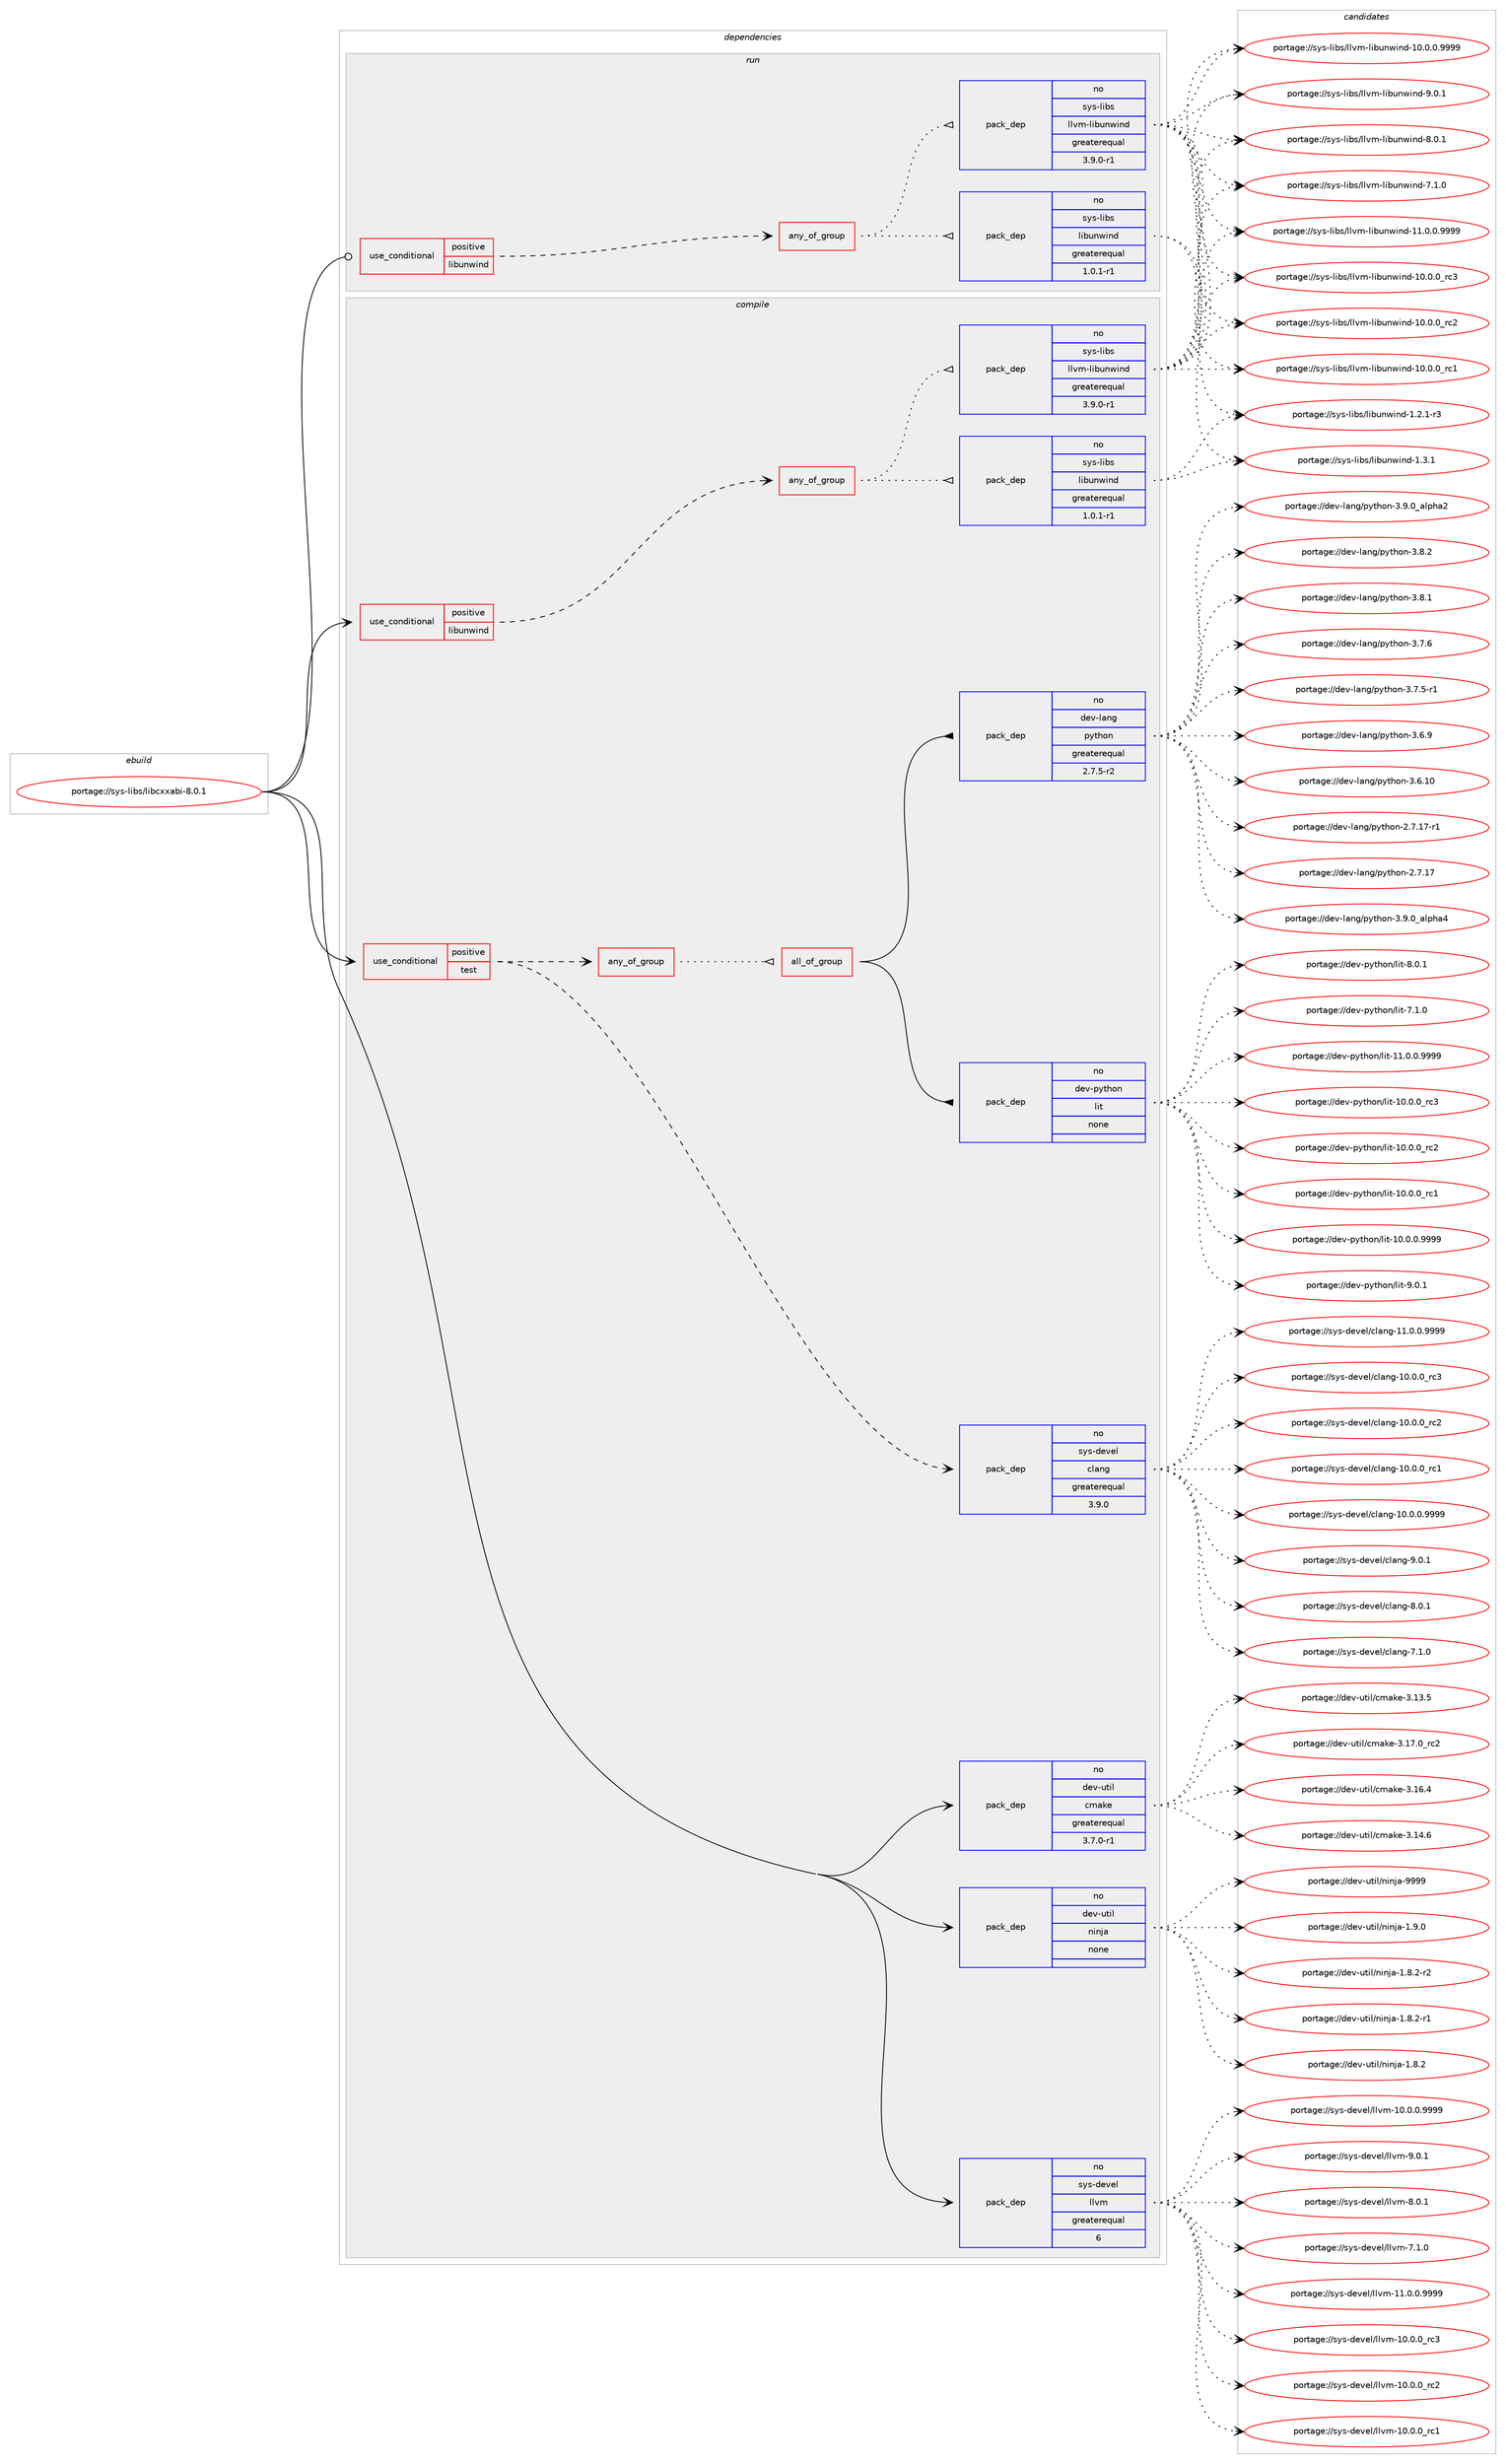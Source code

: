 digraph prolog {

# *************
# Graph options
# *************

newrank=true;
concentrate=true;
compound=true;
graph [rankdir=LR,fontname=Helvetica,fontsize=10,ranksep=1.5];#, ranksep=2.5, nodesep=0.2];
edge  [arrowhead=vee];
node  [fontname=Helvetica,fontsize=10];

# **********
# The ebuild
# **********

subgraph cluster_leftcol {
color=gray;
rank=same;
label=<<i>ebuild</i>>;
id [label="portage://sys-libs/libcxxabi-8.0.1", color=red, width=4, href="../sys-libs/libcxxabi-8.0.1.svg"];
}

# ****************
# The dependencies
# ****************

subgraph cluster_midcol {
color=gray;
label=<<i>dependencies</i>>;
subgraph cluster_compile {
fillcolor="#eeeeee";
style=filled;
label=<<i>compile</i>>;
subgraph cond4541 {
dependency26546 [label=<<TABLE BORDER="0" CELLBORDER="1" CELLSPACING="0" CELLPADDING="4"><TR><TD ROWSPAN="3" CELLPADDING="10">use_conditional</TD></TR><TR><TD>positive</TD></TR><TR><TD>libunwind</TD></TR></TABLE>>, shape=none, color=red];
subgraph any669 {
dependency26547 [label=<<TABLE BORDER="0" CELLBORDER="1" CELLSPACING="0" CELLPADDING="4"><TR><TD CELLPADDING="10">any_of_group</TD></TR></TABLE>>, shape=none, color=red];subgraph pack21317 {
dependency26548 [label=<<TABLE BORDER="0" CELLBORDER="1" CELLSPACING="0" CELLPADDING="4" WIDTH="220"><TR><TD ROWSPAN="6" CELLPADDING="30">pack_dep</TD></TR><TR><TD WIDTH="110">no</TD></TR><TR><TD>sys-libs</TD></TR><TR><TD>libunwind</TD></TR><TR><TD>greaterequal</TD></TR><TR><TD>1.0.1-r1</TD></TR></TABLE>>, shape=none, color=blue];
}
dependency26547:e -> dependency26548:w [weight=20,style="dotted",arrowhead="oinv"];
subgraph pack21318 {
dependency26549 [label=<<TABLE BORDER="0" CELLBORDER="1" CELLSPACING="0" CELLPADDING="4" WIDTH="220"><TR><TD ROWSPAN="6" CELLPADDING="30">pack_dep</TD></TR><TR><TD WIDTH="110">no</TD></TR><TR><TD>sys-libs</TD></TR><TR><TD>llvm-libunwind</TD></TR><TR><TD>greaterequal</TD></TR><TR><TD>3.9.0-r1</TD></TR></TABLE>>, shape=none, color=blue];
}
dependency26547:e -> dependency26549:w [weight=20,style="dotted",arrowhead="oinv"];
}
dependency26546:e -> dependency26547:w [weight=20,style="dashed",arrowhead="vee"];
}
id:e -> dependency26546:w [weight=20,style="solid",arrowhead="vee"];
subgraph cond4542 {
dependency26550 [label=<<TABLE BORDER="0" CELLBORDER="1" CELLSPACING="0" CELLPADDING="4"><TR><TD ROWSPAN="3" CELLPADDING="10">use_conditional</TD></TR><TR><TD>positive</TD></TR><TR><TD>test</TD></TR></TABLE>>, shape=none, color=red];
subgraph pack21319 {
dependency26551 [label=<<TABLE BORDER="0" CELLBORDER="1" CELLSPACING="0" CELLPADDING="4" WIDTH="220"><TR><TD ROWSPAN="6" CELLPADDING="30">pack_dep</TD></TR><TR><TD WIDTH="110">no</TD></TR><TR><TD>sys-devel</TD></TR><TR><TD>clang</TD></TR><TR><TD>greaterequal</TD></TR><TR><TD>3.9.0</TD></TR></TABLE>>, shape=none, color=blue];
}
dependency26550:e -> dependency26551:w [weight=20,style="dashed",arrowhead="vee"];
subgraph any670 {
dependency26552 [label=<<TABLE BORDER="0" CELLBORDER="1" CELLSPACING="0" CELLPADDING="4"><TR><TD CELLPADDING="10">any_of_group</TD></TR></TABLE>>, shape=none, color=red];subgraph all22 {
dependency26553 [label=<<TABLE BORDER="0" CELLBORDER="1" CELLSPACING="0" CELLPADDING="4"><TR><TD CELLPADDING="10">all_of_group</TD></TR></TABLE>>, shape=none, color=red];subgraph pack21320 {
dependency26554 [label=<<TABLE BORDER="0" CELLBORDER="1" CELLSPACING="0" CELLPADDING="4" WIDTH="220"><TR><TD ROWSPAN="6" CELLPADDING="30">pack_dep</TD></TR><TR><TD WIDTH="110">no</TD></TR><TR><TD>dev-lang</TD></TR><TR><TD>python</TD></TR><TR><TD>greaterequal</TD></TR><TR><TD>2.7.5-r2</TD></TR></TABLE>>, shape=none, color=blue];
}
dependency26553:e -> dependency26554:w [weight=20,style="solid",arrowhead="inv"];
subgraph pack21321 {
dependency26555 [label=<<TABLE BORDER="0" CELLBORDER="1" CELLSPACING="0" CELLPADDING="4" WIDTH="220"><TR><TD ROWSPAN="6" CELLPADDING="30">pack_dep</TD></TR><TR><TD WIDTH="110">no</TD></TR><TR><TD>dev-python</TD></TR><TR><TD>lit</TD></TR><TR><TD>none</TD></TR><TR><TD></TD></TR></TABLE>>, shape=none, color=blue];
}
dependency26553:e -> dependency26555:w [weight=20,style="solid",arrowhead="inv"];
}
dependency26552:e -> dependency26553:w [weight=20,style="dotted",arrowhead="oinv"];
}
dependency26550:e -> dependency26552:w [weight=20,style="dashed",arrowhead="vee"];
}
id:e -> dependency26550:w [weight=20,style="solid",arrowhead="vee"];
subgraph pack21322 {
dependency26556 [label=<<TABLE BORDER="0" CELLBORDER="1" CELLSPACING="0" CELLPADDING="4" WIDTH="220"><TR><TD ROWSPAN="6" CELLPADDING="30">pack_dep</TD></TR><TR><TD WIDTH="110">no</TD></TR><TR><TD>dev-util</TD></TR><TR><TD>cmake</TD></TR><TR><TD>greaterequal</TD></TR><TR><TD>3.7.0-r1</TD></TR></TABLE>>, shape=none, color=blue];
}
id:e -> dependency26556:w [weight=20,style="solid",arrowhead="vee"];
subgraph pack21323 {
dependency26557 [label=<<TABLE BORDER="0" CELLBORDER="1" CELLSPACING="0" CELLPADDING="4" WIDTH="220"><TR><TD ROWSPAN="6" CELLPADDING="30">pack_dep</TD></TR><TR><TD WIDTH="110">no</TD></TR><TR><TD>dev-util</TD></TR><TR><TD>ninja</TD></TR><TR><TD>none</TD></TR><TR><TD></TD></TR></TABLE>>, shape=none, color=blue];
}
id:e -> dependency26557:w [weight=20,style="solid",arrowhead="vee"];
subgraph pack21324 {
dependency26558 [label=<<TABLE BORDER="0" CELLBORDER="1" CELLSPACING="0" CELLPADDING="4" WIDTH="220"><TR><TD ROWSPAN="6" CELLPADDING="30">pack_dep</TD></TR><TR><TD WIDTH="110">no</TD></TR><TR><TD>sys-devel</TD></TR><TR><TD>llvm</TD></TR><TR><TD>greaterequal</TD></TR><TR><TD>6</TD></TR></TABLE>>, shape=none, color=blue];
}
id:e -> dependency26558:w [weight=20,style="solid",arrowhead="vee"];
}
subgraph cluster_compileandrun {
fillcolor="#eeeeee";
style=filled;
label=<<i>compile and run</i>>;
}
subgraph cluster_run {
fillcolor="#eeeeee";
style=filled;
label=<<i>run</i>>;
subgraph cond4543 {
dependency26559 [label=<<TABLE BORDER="0" CELLBORDER="1" CELLSPACING="0" CELLPADDING="4"><TR><TD ROWSPAN="3" CELLPADDING="10">use_conditional</TD></TR><TR><TD>positive</TD></TR><TR><TD>libunwind</TD></TR></TABLE>>, shape=none, color=red];
subgraph any671 {
dependency26560 [label=<<TABLE BORDER="0" CELLBORDER="1" CELLSPACING="0" CELLPADDING="4"><TR><TD CELLPADDING="10">any_of_group</TD></TR></TABLE>>, shape=none, color=red];subgraph pack21325 {
dependency26561 [label=<<TABLE BORDER="0" CELLBORDER="1" CELLSPACING="0" CELLPADDING="4" WIDTH="220"><TR><TD ROWSPAN="6" CELLPADDING="30">pack_dep</TD></TR><TR><TD WIDTH="110">no</TD></TR><TR><TD>sys-libs</TD></TR><TR><TD>libunwind</TD></TR><TR><TD>greaterequal</TD></TR><TR><TD>1.0.1-r1</TD></TR></TABLE>>, shape=none, color=blue];
}
dependency26560:e -> dependency26561:w [weight=20,style="dotted",arrowhead="oinv"];
subgraph pack21326 {
dependency26562 [label=<<TABLE BORDER="0" CELLBORDER="1" CELLSPACING="0" CELLPADDING="4" WIDTH="220"><TR><TD ROWSPAN="6" CELLPADDING="30">pack_dep</TD></TR><TR><TD WIDTH="110">no</TD></TR><TR><TD>sys-libs</TD></TR><TR><TD>llvm-libunwind</TD></TR><TR><TD>greaterequal</TD></TR><TR><TD>3.9.0-r1</TD></TR></TABLE>>, shape=none, color=blue];
}
dependency26560:e -> dependency26562:w [weight=20,style="dotted",arrowhead="oinv"];
}
dependency26559:e -> dependency26560:w [weight=20,style="dashed",arrowhead="vee"];
}
id:e -> dependency26559:w [weight=20,style="solid",arrowhead="odot"];
}
}

# **************
# The candidates
# **************

subgraph cluster_choices {
rank=same;
color=gray;
label=<<i>candidates</i>>;

subgraph choice21317 {
color=black;
nodesep=1;
choice11512111545108105981154710810598117110119105110100454946514649 [label="portage://sys-libs/libunwind-1.3.1", color=red, width=4,href="../sys-libs/libunwind-1.3.1.svg"];
choice115121115451081059811547108105981171101191051101004549465046494511451 [label="portage://sys-libs/libunwind-1.2.1-r3", color=red, width=4,href="../sys-libs/libunwind-1.2.1-r3.svg"];
dependency26548:e -> choice11512111545108105981154710810598117110119105110100454946514649:w [style=dotted,weight="100"];
dependency26548:e -> choice115121115451081059811547108105981171101191051101004549465046494511451:w [style=dotted,weight="100"];
}
subgraph choice21318 {
color=black;
nodesep=1;
choice1151211154510810598115471081081181094510810598117110119105110100455746484649 [label="portage://sys-libs/llvm-libunwind-9.0.1", color=red, width=4,href="../sys-libs/llvm-libunwind-9.0.1.svg"];
choice1151211154510810598115471081081181094510810598117110119105110100455646484649 [label="portage://sys-libs/llvm-libunwind-8.0.1", color=red, width=4,href="../sys-libs/llvm-libunwind-8.0.1.svg"];
choice1151211154510810598115471081081181094510810598117110119105110100455546494648 [label="portage://sys-libs/llvm-libunwind-7.1.0", color=red, width=4,href="../sys-libs/llvm-libunwind-7.1.0.svg"];
choice1151211154510810598115471081081181094510810598117110119105110100454949464846484657575757 [label="portage://sys-libs/llvm-libunwind-11.0.0.9999", color=red, width=4,href="../sys-libs/llvm-libunwind-11.0.0.9999.svg"];
choice115121115451081059811547108108118109451081059811711011910511010045494846484648951149951 [label="portage://sys-libs/llvm-libunwind-10.0.0_rc3", color=red, width=4,href="../sys-libs/llvm-libunwind-10.0.0_rc3.svg"];
choice115121115451081059811547108108118109451081059811711011910511010045494846484648951149950 [label="portage://sys-libs/llvm-libunwind-10.0.0_rc2", color=red, width=4,href="../sys-libs/llvm-libunwind-10.0.0_rc2.svg"];
choice115121115451081059811547108108118109451081059811711011910511010045494846484648951149949 [label="portage://sys-libs/llvm-libunwind-10.0.0_rc1", color=red, width=4,href="../sys-libs/llvm-libunwind-10.0.0_rc1.svg"];
choice1151211154510810598115471081081181094510810598117110119105110100454948464846484657575757 [label="portage://sys-libs/llvm-libunwind-10.0.0.9999", color=red, width=4,href="../sys-libs/llvm-libunwind-10.0.0.9999.svg"];
dependency26549:e -> choice1151211154510810598115471081081181094510810598117110119105110100455746484649:w [style=dotted,weight="100"];
dependency26549:e -> choice1151211154510810598115471081081181094510810598117110119105110100455646484649:w [style=dotted,weight="100"];
dependency26549:e -> choice1151211154510810598115471081081181094510810598117110119105110100455546494648:w [style=dotted,weight="100"];
dependency26549:e -> choice1151211154510810598115471081081181094510810598117110119105110100454949464846484657575757:w [style=dotted,weight="100"];
dependency26549:e -> choice115121115451081059811547108108118109451081059811711011910511010045494846484648951149951:w [style=dotted,weight="100"];
dependency26549:e -> choice115121115451081059811547108108118109451081059811711011910511010045494846484648951149950:w [style=dotted,weight="100"];
dependency26549:e -> choice115121115451081059811547108108118109451081059811711011910511010045494846484648951149949:w [style=dotted,weight="100"];
dependency26549:e -> choice1151211154510810598115471081081181094510810598117110119105110100454948464846484657575757:w [style=dotted,weight="100"];
}
subgraph choice21319 {
color=black;
nodesep=1;
choice11512111545100101118101108479910897110103455746484649 [label="portage://sys-devel/clang-9.0.1", color=red, width=4,href="../sys-devel/clang-9.0.1.svg"];
choice11512111545100101118101108479910897110103455646484649 [label="portage://sys-devel/clang-8.0.1", color=red, width=4,href="../sys-devel/clang-8.0.1.svg"];
choice11512111545100101118101108479910897110103455546494648 [label="portage://sys-devel/clang-7.1.0", color=red, width=4,href="../sys-devel/clang-7.1.0.svg"];
choice11512111545100101118101108479910897110103454949464846484657575757 [label="portage://sys-devel/clang-11.0.0.9999", color=red, width=4,href="../sys-devel/clang-11.0.0.9999.svg"];
choice1151211154510010111810110847991089711010345494846484648951149951 [label="portage://sys-devel/clang-10.0.0_rc3", color=red, width=4,href="../sys-devel/clang-10.0.0_rc3.svg"];
choice1151211154510010111810110847991089711010345494846484648951149950 [label="portage://sys-devel/clang-10.0.0_rc2", color=red, width=4,href="../sys-devel/clang-10.0.0_rc2.svg"];
choice1151211154510010111810110847991089711010345494846484648951149949 [label="portage://sys-devel/clang-10.0.0_rc1", color=red, width=4,href="../sys-devel/clang-10.0.0_rc1.svg"];
choice11512111545100101118101108479910897110103454948464846484657575757 [label="portage://sys-devel/clang-10.0.0.9999", color=red, width=4,href="../sys-devel/clang-10.0.0.9999.svg"];
dependency26551:e -> choice11512111545100101118101108479910897110103455746484649:w [style=dotted,weight="100"];
dependency26551:e -> choice11512111545100101118101108479910897110103455646484649:w [style=dotted,weight="100"];
dependency26551:e -> choice11512111545100101118101108479910897110103455546494648:w [style=dotted,weight="100"];
dependency26551:e -> choice11512111545100101118101108479910897110103454949464846484657575757:w [style=dotted,weight="100"];
dependency26551:e -> choice1151211154510010111810110847991089711010345494846484648951149951:w [style=dotted,weight="100"];
dependency26551:e -> choice1151211154510010111810110847991089711010345494846484648951149950:w [style=dotted,weight="100"];
dependency26551:e -> choice1151211154510010111810110847991089711010345494846484648951149949:w [style=dotted,weight="100"];
dependency26551:e -> choice11512111545100101118101108479910897110103454948464846484657575757:w [style=dotted,weight="100"];
}
subgraph choice21320 {
color=black;
nodesep=1;
choice10010111845108971101034711212111610411111045514657464895971081121049752 [label="portage://dev-lang/python-3.9.0_alpha4", color=red, width=4,href="../dev-lang/python-3.9.0_alpha4.svg"];
choice10010111845108971101034711212111610411111045514657464895971081121049750 [label="portage://dev-lang/python-3.9.0_alpha2", color=red, width=4,href="../dev-lang/python-3.9.0_alpha2.svg"];
choice100101118451089711010347112121116104111110455146564650 [label="portage://dev-lang/python-3.8.2", color=red, width=4,href="../dev-lang/python-3.8.2.svg"];
choice100101118451089711010347112121116104111110455146564649 [label="portage://dev-lang/python-3.8.1", color=red, width=4,href="../dev-lang/python-3.8.1.svg"];
choice100101118451089711010347112121116104111110455146554654 [label="portage://dev-lang/python-3.7.6", color=red, width=4,href="../dev-lang/python-3.7.6.svg"];
choice1001011184510897110103471121211161041111104551465546534511449 [label="portage://dev-lang/python-3.7.5-r1", color=red, width=4,href="../dev-lang/python-3.7.5-r1.svg"];
choice100101118451089711010347112121116104111110455146544657 [label="portage://dev-lang/python-3.6.9", color=red, width=4,href="../dev-lang/python-3.6.9.svg"];
choice10010111845108971101034711212111610411111045514654464948 [label="portage://dev-lang/python-3.6.10", color=red, width=4,href="../dev-lang/python-3.6.10.svg"];
choice100101118451089711010347112121116104111110455046554649554511449 [label="portage://dev-lang/python-2.7.17-r1", color=red, width=4,href="../dev-lang/python-2.7.17-r1.svg"];
choice10010111845108971101034711212111610411111045504655464955 [label="portage://dev-lang/python-2.7.17", color=red, width=4,href="../dev-lang/python-2.7.17.svg"];
dependency26554:e -> choice10010111845108971101034711212111610411111045514657464895971081121049752:w [style=dotted,weight="100"];
dependency26554:e -> choice10010111845108971101034711212111610411111045514657464895971081121049750:w [style=dotted,weight="100"];
dependency26554:e -> choice100101118451089711010347112121116104111110455146564650:w [style=dotted,weight="100"];
dependency26554:e -> choice100101118451089711010347112121116104111110455146564649:w [style=dotted,weight="100"];
dependency26554:e -> choice100101118451089711010347112121116104111110455146554654:w [style=dotted,weight="100"];
dependency26554:e -> choice1001011184510897110103471121211161041111104551465546534511449:w [style=dotted,weight="100"];
dependency26554:e -> choice100101118451089711010347112121116104111110455146544657:w [style=dotted,weight="100"];
dependency26554:e -> choice10010111845108971101034711212111610411111045514654464948:w [style=dotted,weight="100"];
dependency26554:e -> choice100101118451089711010347112121116104111110455046554649554511449:w [style=dotted,weight="100"];
dependency26554:e -> choice10010111845108971101034711212111610411111045504655464955:w [style=dotted,weight="100"];
}
subgraph choice21321 {
color=black;
nodesep=1;
choice1001011184511212111610411111047108105116455746484649 [label="portage://dev-python/lit-9.0.1", color=red, width=4,href="../dev-python/lit-9.0.1.svg"];
choice1001011184511212111610411111047108105116455646484649 [label="portage://dev-python/lit-8.0.1", color=red, width=4,href="../dev-python/lit-8.0.1.svg"];
choice1001011184511212111610411111047108105116455546494648 [label="portage://dev-python/lit-7.1.0", color=red, width=4,href="../dev-python/lit-7.1.0.svg"];
choice1001011184511212111610411111047108105116454949464846484657575757 [label="portage://dev-python/lit-11.0.0.9999", color=red, width=4,href="../dev-python/lit-11.0.0.9999.svg"];
choice100101118451121211161041111104710810511645494846484648951149951 [label="portage://dev-python/lit-10.0.0_rc3", color=red, width=4,href="../dev-python/lit-10.0.0_rc3.svg"];
choice100101118451121211161041111104710810511645494846484648951149950 [label="portage://dev-python/lit-10.0.0_rc2", color=red, width=4,href="../dev-python/lit-10.0.0_rc2.svg"];
choice100101118451121211161041111104710810511645494846484648951149949 [label="portage://dev-python/lit-10.0.0_rc1", color=red, width=4,href="../dev-python/lit-10.0.0_rc1.svg"];
choice1001011184511212111610411111047108105116454948464846484657575757 [label="portage://dev-python/lit-10.0.0.9999", color=red, width=4,href="../dev-python/lit-10.0.0.9999.svg"];
dependency26555:e -> choice1001011184511212111610411111047108105116455746484649:w [style=dotted,weight="100"];
dependency26555:e -> choice1001011184511212111610411111047108105116455646484649:w [style=dotted,weight="100"];
dependency26555:e -> choice1001011184511212111610411111047108105116455546494648:w [style=dotted,weight="100"];
dependency26555:e -> choice1001011184511212111610411111047108105116454949464846484657575757:w [style=dotted,weight="100"];
dependency26555:e -> choice100101118451121211161041111104710810511645494846484648951149951:w [style=dotted,weight="100"];
dependency26555:e -> choice100101118451121211161041111104710810511645494846484648951149950:w [style=dotted,weight="100"];
dependency26555:e -> choice100101118451121211161041111104710810511645494846484648951149949:w [style=dotted,weight="100"];
dependency26555:e -> choice1001011184511212111610411111047108105116454948464846484657575757:w [style=dotted,weight="100"];
}
subgraph choice21322 {
color=black;
nodesep=1;
choice1001011184511711610510847991099710710145514649554648951149950 [label="portage://dev-util/cmake-3.17.0_rc2", color=red, width=4,href="../dev-util/cmake-3.17.0_rc2.svg"];
choice1001011184511711610510847991099710710145514649544652 [label="portage://dev-util/cmake-3.16.4", color=red, width=4,href="../dev-util/cmake-3.16.4.svg"];
choice1001011184511711610510847991099710710145514649524654 [label="portage://dev-util/cmake-3.14.6", color=red, width=4,href="../dev-util/cmake-3.14.6.svg"];
choice1001011184511711610510847991099710710145514649514653 [label="portage://dev-util/cmake-3.13.5", color=red, width=4,href="../dev-util/cmake-3.13.5.svg"];
dependency26556:e -> choice1001011184511711610510847991099710710145514649554648951149950:w [style=dotted,weight="100"];
dependency26556:e -> choice1001011184511711610510847991099710710145514649544652:w [style=dotted,weight="100"];
dependency26556:e -> choice1001011184511711610510847991099710710145514649524654:w [style=dotted,weight="100"];
dependency26556:e -> choice1001011184511711610510847991099710710145514649514653:w [style=dotted,weight="100"];
}
subgraph choice21323 {
color=black;
nodesep=1;
choice1001011184511711610510847110105110106974557575757 [label="portage://dev-util/ninja-9999", color=red, width=4,href="../dev-util/ninja-9999.svg"];
choice100101118451171161051084711010511010697454946574648 [label="portage://dev-util/ninja-1.9.0", color=red, width=4,href="../dev-util/ninja-1.9.0.svg"];
choice1001011184511711610510847110105110106974549465646504511450 [label="portage://dev-util/ninja-1.8.2-r2", color=red, width=4,href="../dev-util/ninja-1.8.2-r2.svg"];
choice1001011184511711610510847110105110106974549465646504511449 [label="portage://dev-util/ninja-1.8.2-r1", color=red, width=4,href="../dev-util/ninja-1.8.2-r1.svg"];
choice100101118451171161051084711010511010697454946564650 [label="portage://dev-util/ninja-1.8.2", color=red, width=4,href="../dev-util/ninja-1.8.2.svg"];
dependency26557:e -> choice1001011184511711610510847110105110106974557575757:w [style=dotted,weight="100"];
dependency26557:e -> choice100101118451171161051084711010511010697454946574648:w [style=dotted,weight="100"];
dependency26557:e -> choice1001011184511711610510847110105110106974549465646504511450:w [style=dotted,weight="100"];
dependency26557:e -> choice1001011184511711610510847110105110106974549465646504511449:w [style=dotted,weight="100"];
dependency26557:e -> choice100101118451171161051084711010511010697454946564650:w [style=dotted,weight="100"];
}
subgraph choice21324 {
color=black;
nodesep=1;
choice1151211154510010111810110847108108118109455746484649 [label="portage://sys-devel/llvm-9.0.1", color=red, width=4,href="../sys-devel/llvm-9.0.1.svg"];
choice1151211154510010111810110847108108118109455646484649 [label="portage://sys-devel/llvm-8.0.1", color=red, width=4,href="../sys-devel/llvm-8.0.1.svg"];
choice1151211154510010111810110847108108118109455546494648 [label="portage://sys-devel/llvm-7.1.0", color=red, width=4,href="../sys-devel/llvm-7.1.0.svg"];
choice1151211154510010111810110847108108118109454949464846484657575757 [label="portage://sys-devel/llvm-11.0.0.9999", color=red, width=4,href="../sys-devel/llvm-11.0.0.9999.svg"];
choice115121115451001011181011084710810811810945494846484648951149951 [label="portage://sys-devel/llvm-10.0.0_rc3", color=red, width=4,href="../sys-devel/llvm-10.0.0_rc3.svg"];
choice115121115451001011181011084710810811810945494846484648951149950 [label="portage://sys-devel/llvm-10.0.0_rc2", color=red, width=4,href="../sys-devel/llvm-10.0.0_rc2.svg"];
choice115121115451001011181011084710810811810945494846484648951149949 [label="portage://sys-devel/llvm-10.0.0_rc1", color=red, width=4,href="../sys-devel/llvm-10.0.0_rc1.svg"];
choice1151211154510010111810110847108108118109454948464846484657575757 [label="portage://sys-devel/llvm-10.0.0.9999", color=red, width=4,href="../sys-devel/llvm-10.0.0.9999.svg"];
dependency26558:e -> choice1151211154510010111810110847108108118109455746484649:w [style=dotted,weight="100"];
dependency26558:e -> choice1151211154510010111810110847108108118109455646484649:w [style=dotted,weight="100"];
dependency26558:e -> choice1151211154510010111810110847108108118109455546494648:w [style=dotted,weight="100"];
dependency26558:e -> choice1151211154510010111810110847108108118109454949464846484657575757:w [style=dotted,weight="100"];
dependency26558:e -> choice115121115451001011181011084710810811810945494846484648951149951:w [style=dotted,weight="100"];
dependency26558:e -> choice115121115451001011181011084710810811810945494846484648951149950:w [style=dotted,weight="100"];
dependency26558:e -> choice115121115451001011181011084710810811810945494846484648951149949:w [style=dotted,weight="100"];
dependency26558:e -> choice1151211154510010111810110847108108118109454948464846484657575757:w [style=dotted,weight="100"];
}
subgraph choice21325 {
color=black;
nodesep=1;
choice11512111545108105981154710810598117110119105110100454946514649 [label="portage://sys-libs/libunwind-1.3.1", color=red, width=4,href="../sys-libs/libunwind-1.3.1.svg"];
choice115121115451081059811547108105981171101191051101004549465046494511451 [label="portage://sys-libs/libunwind-1.2.1-r3", color=red, width=4,href="../sys-libs/libunwind-1.2.1-r3.svg"];
dependency26561:e -> choice11512111545108105981154710810598117110119105110100454946514649:w [style=dotted,weight="100"];
dependency26561:e -> choice115121115451081059811547108105981171101191051101004549465046494511451:w [style=dotted,weight="100"];
}
subgraph choice21326 {
color=black;
nodesep=1;
choice1151211154510810598115471081081181094510810598117110119105110100455746484649 [label="portage://sys-libs/llvm-libunwind-9.0.1", color=red, width=4,href="../sys-libs/llvm-libunwind-9.0.1.svg"];
choice1151211154510810598115471081081181094510810598117110119105110100455646484649 [label="portage://sys-libs/llvm-libunwind-8.0.1", color=red, width=4,href="../sys-libs/llvm-libunwind-8.0.1.svg"];
choice1151211154510810598115471081081181094510810598117110119105110100455546494648 [label="portage://sys-libs/llvm-libunwind-7.1.0", color=red, width=4,href="../sys-libs/llvm-libunwind-7.1.0.svg"];
choice1151211154510810598115471081081181094510810598117110119105110100454949464846484657575757 [label="portage://sys-libs/llvm-libunwind-11.0.0.9999", color=red, width=4,href="../sys-libs/llvm-libunwind-11.0.0.9999.svg"];
choice115121115451081059811547108108118109451081059811711011910511010045494846484648951149951 [label="portage://sys-libs/llvm-libunwind-10.0.0_rc3", color=red, width=4,href="../sys-libs/llvm-libunwind-10.0.0_rc3.svg"];
choice115121115451081059811547108108118109451081059811711011910511010045494846484648951149950 [label="portage://sys-libs/llvm-libunwind-10.0.0_rc2", color=red, width=4,href="../sys-libs/llvm-libunwind-10.0.0_rc2.svg"];
choice115121115451081059811547108108118109451081059811711011910511010045494846484648951149949 [label="portage://sys-libs/llvm-libunwind-10.0.0_rc1", color=red, width=4,href="../sys-libs/llvm-libunwind-10.0.0_rc1.svg"];
choice1151211154510810598115471081081181094510810598117110119105110100454948464846484657575757 [label="portage://sys-libs/llvm-libunwind-10.0.0.9999", color=red, width=4,href="../sys-libs/llvm-libunwind-10.0.0.9999.svg"];
dependency26562:e -> choice1151211154510810598115471081081181094510810598117110119105110100455746484649:w [style=dotted,weight="100"];
dependency26562:e -> choice1151211154510810598115471081081181094510810598117110119105110100455646484649:w [style=dotted,weight="100"];
dependency26562:e -> choice1151211154510810598115471081081181094510810598117110119105110100455546494648:w [style=dotted,weight="100"];
dependency26562:e -> choice1151211154510810598115471081081181094510810598117110119105110100454949464846484657575757:w [style=dotted,weight="100"];
dependency26562:e -> choice115121115451081059811547108108118109451081059811711011910511010045494846484648951149951:w [style=dotted,weight="100"];
dependency26562:e -> choice115121115451081059811547108108118109451081059811711011910511010045494846484648951149950:w [style=dotted,weight="100"];
dependency26562:e -> choice115121115451081059811547108108118109451081059811711011910511010045494846484648951149949:w [style=dotted,weight="100"];
dependency26562:e -> choice1151211154510810598115471081081181094510810598117110119105110100454948464846484657575757:w [style=dotted,weight="100"];
}
}

}
